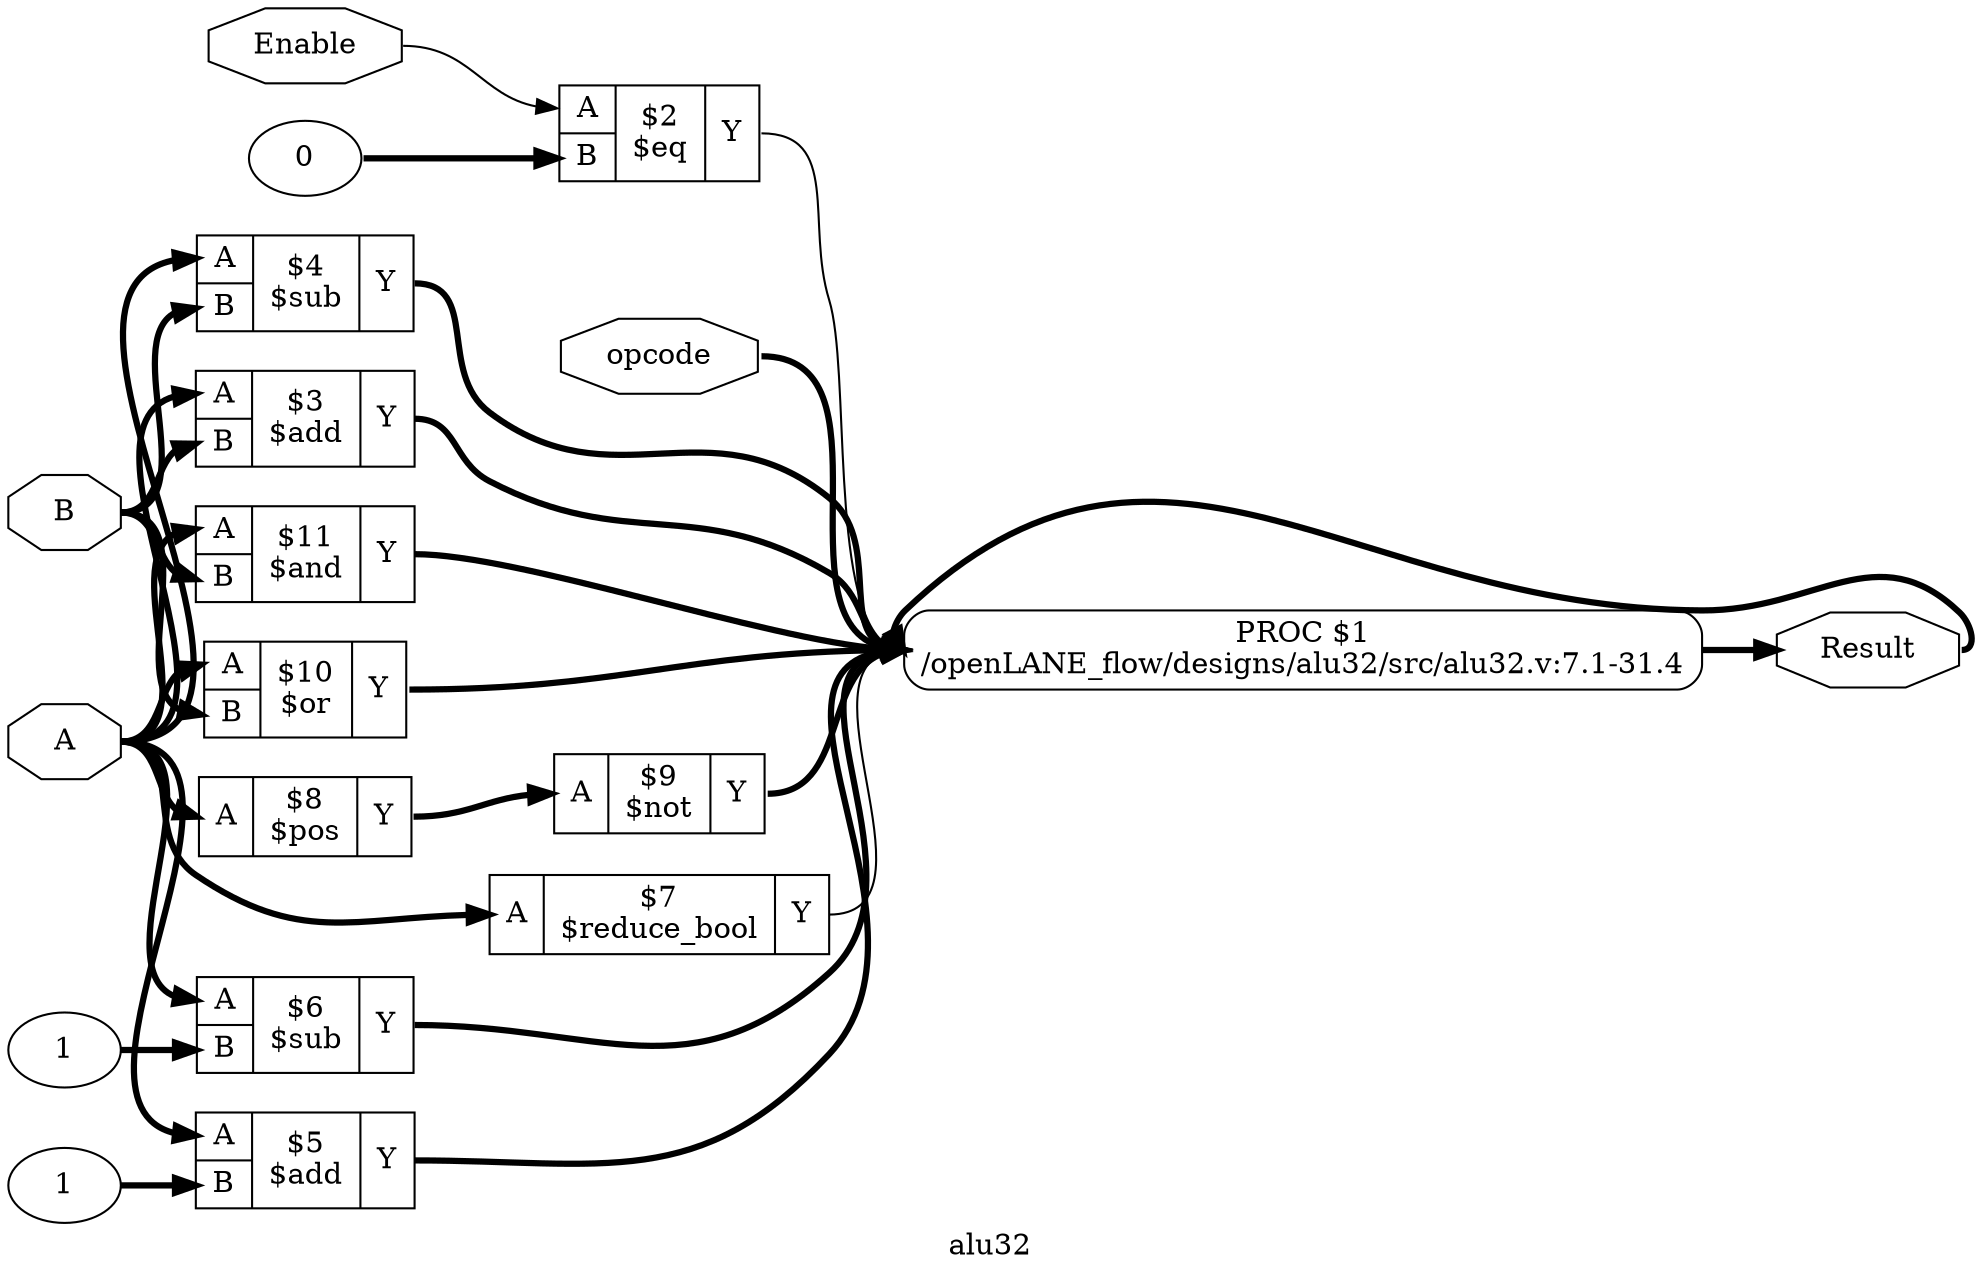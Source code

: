digraph "alu32" {
label="alu32";
rankdir="LR";
remincross=true;
n15 [ shape=octagon, label="Enable", color="black", fontcolor="black" ];
n16 [ shape=octagon, label="opcode", color="black", fontcolor="black" ];
n17 [ shape=octagon, label="B", color="black", fontcolor="black" ];
n18 [ shape=octagon, label="A", color="black", fontcolor="black" ];
n19 [ shape=octagon, label="Result", color="black", fontcolor="black" ];
c21 [ shape=record, label="{{<p18> A|<p17> B}|$11\n$and|{<p20> Y}}" ];
c22 [ shape=record, label="{{<p18> A|<p17> B}|$10\n$or|{<p20> Y}}" ];
c23 [ shape=record, label="{{<p18> A}|$9\n$not|{<p20> Y}}" ];
c24 [ shape=record, label="{{<p18> A}|$8\n$pos|{<p20> Y}}" ];
c25 [ shape=record, label="{{<p18> A}|$7\n$reduce_bool|{<p20> Y}}" ];
v0 [ label="1" ];
c26 [ shape=record, label="{{<p18> A|<p17> B}|$6\n$sub|{<p20> Y}}" ];
v1 [ label="1" ];
c27 [ shape=record, label="{{<p18> A|<p17> B}|$5\n$add|{<p20> Y}}" ];
c28 [ shape=record, label="{{<p18> A|<p17> B}|$4\n$sub|{<p20> Y}}" ];
c29 [ shape=record, label="{{<p18> A|<p17> B}|$3\n$add|{<p20> Y}}" ];
v2 [ label="0" ];
c30 [ shape=record, label="{{<p18> A|<p17> B}|$2\n$eq|{<p20> Y}}" ];
p3 [shape=box, style=rounded, label="PROC $1\n/openLANE_flow/designs/alu32/src/alu32.v:7.1-31.4"];
c21:p20:e -> p3:w [color="black", style="setlinewidth(3)", label=""];
c29:p20:e -> p3:w [color="black", style="setlinewidth(3)", label=""];
c30:p20:e -> p3:w [color="black", label=""];
n15:e -> c30:p18:w [color="black", label=""];
n16:e -> p3:w [color="black", style="setlinewidth(3)", label=""];
n17:e -> c21:p17:w [color="black", style="setlinewidth(3)", label=""];
n17:e -> c22:p17:w [color="black", style="setlinewidth(3)", label=""];
n17:e -> c28:p17:w [color="black", style="setlinewidth(3)", label=""];
n17:e -> c29:p17:w [color="black", style="setlinewidth(3)", label=""];
n18:e -> c21:p18:w [color="black", style="setlinewidth(3)", label=""];
n18:e -> c22:p18:w [color="black", style="setlinewidth(3)", label=""];
n18:e -> c24:p18:w [color="black", style="setlinewidth(3)", label=""];
n18:e -> c25:p18:w [color="black", style="setlinewidth(3)", label=""];
n18:e -> c26:p18:w [color="black", style="setlinewidth(3)", label=""];
n18:e -> c27:p18:w [color="black", style="setlinewidth(3)", label=""];
n18:e -> c28:p18:w [color="black", style="setlinewidth(3)", label=""];
n18:e -> c29:p18:w [color="black", style="setlinewidth(3)", label=""];
p3:e -> n19:w [color="black", style="setlinewidth(3)", label=""];
n19:e -> p3:w [color="black", style="setlinewidth(3)", label=""];
c22:p20:e -> p3:w [color="black", style="setlinewidth(3)", label=""];
c23:p20:e -> p3:w [color="black", style="setlinewidth(3)", label=""];
c24:p20:e -> c23:p18:w [color="black", style="setlinewidth(3)", label=""];
c25:p20:e -> p3:w [color="black", label=""];
c26:p20:e -> p3:w [color="black", style="setlinewidth(3)", label=""];
c27:p20:e -> p3:w [color="black", style="setlinewidth(3)", label=""];
c28:p20:e -> p3:w [color="black", style="setlinewidth(3)", label=""];
v0:e -> c26:p17:w [color="black", style="setlinewidth(3)", label=""];
v1:e -> c27:p17:w [color="black", style="setlinewidth(3)", label=""];
v2:e -> c30:p17:w [color="black", style="setlinewidth(3)", label=""];
}
